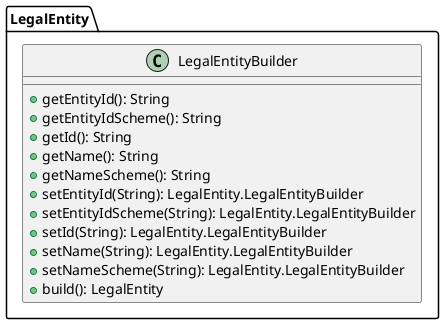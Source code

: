 @startuml

    class LegalEntity.LegalEntityBuilder [[LegalEntity.LegalEntityBuilder.html]] {
        +getEntityId(): String
        +getEntityIdScheme(): String
        +getId(): String
        +getName(): String
        +getNameScheme(): String
        +setEntityId(String): LegalEntity.LegalEntityBuilder
        +setEntityIdScheme(String): LegalEntity.LegalEntityBuilder
        +setId(String): LegalEntity.LegalEntityBuilder
        +setName(String): LegalEntity.LegalEntityBuilder
        +setNameScheme(String): LegalEntity.LegalEntityBuilder
        +build(): LegalEntity
    }

@enduml
